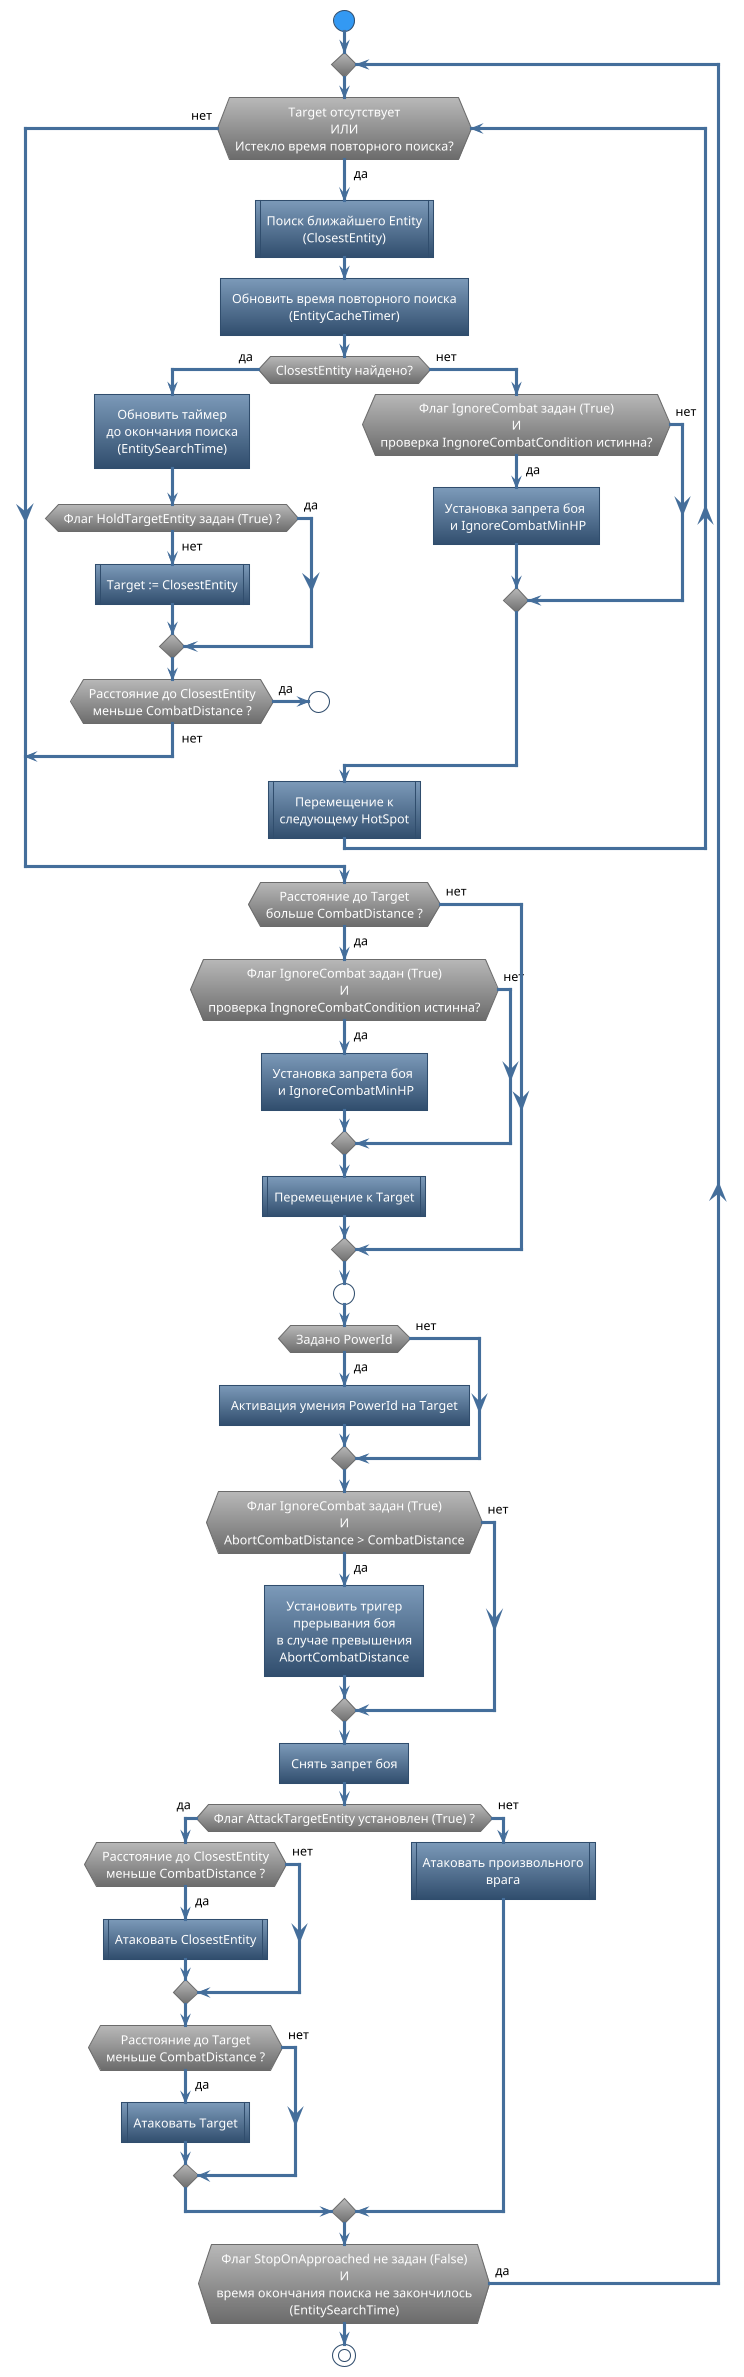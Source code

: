 @startuml
!theme spacelab
skinparam DefaultTextAlignment Center
'skinparam ConditionStyle InsideDiamond
'skinparam BackgroundColor White

start

repeat

'partition "Поиск" {
    while (Target отсутствует\nИЛИ\nИстекло время повторного поиска?) is (<color:black>да)

        :Поиск ближайшего Entity\n(ClosestEntity)|
        :Обновить время повторного поиска\n(EntityCacheTimer)]
        if (ClosestEntity найдено?) then (<color:black>да) 
            :Обновить таймер\nдо окончания поиска\n(EntitySearchTime)]
            if (Флаг HoldTargetEntity задан (True) ?) then (<color:black>да) 
            else (<color:black>нет)
                :Target := ClosestEntity|
            endif 
            if (Расстояние до ClosestEntity\nменьше CombatDistance ?) then (<color:black>да)
                (А)
            else (<color:black>нет)
                break
            endif
        else (<color:black>нет)
            if (Флаг IgnoreCombat задан (True)\nИ\nпроверка IngnoreCombatCondition истинна?) then (<color:black>да) 
                :Установка запрета боя \n и IgnoreCombatMinHP]
            else (<color:black>нет)
            endif
        endif
        ' if (Target отсутствует ?) then (<color:black>нет) 
        '     break
        ' else (<color:black>да)
        ' endif
        :Перемещение к\nследующему HotSpot|
    endwhile (<color:black>нет)
'}

'partition "Перемещение" {
if (Расстояние до Target\nбольше CombatDistance ?) then (<color:black>да)
    if (Флаг IgnoreCombat задан (True)\nИ\nпроверка IngnoreCombatCondition истинна?) then (<color:black>да) 
        :Установка запрета боя \n и IgnoreCombatMinHP]
    else (<color:black>нет)
    endif
    :Перемещение к Target|
else (<color:black>нет)
endif
'}

(А)

'partition "Бой" {
if (Задано PowerId) then (<color:black>да) 
    :Активация умения PowerId на Target]
else (<color:black>нет)
endif

if (Флаг IgnoreCombat задан (True)\nИ\nAbortCombatDistance > CombatDistance) then (<color:black>да) 
    :Установить тригер\nпрерывания боя\nв случае превышения\nAbortCombatDistance]
else (<color:black>нет)
endif

:Снять запрет боя]
if (Флаг АttackTargetEntity установлен (True) ?) then (<color:black>да)
    if(Расстояние до ClosestEntity\nменьше CombatDistance ?) then (<color:black>да)
        :Атаковать ClosestEntity|
    else (<color:black>нет)
    endif
    if(Расстояние до Target\nменьше CombatDistance ?) then (<color:black>да)
        :Атаковать Target|
    else (<color:black>нет)
    endif
else (<color:black>нет)
    :Атаковать произвольного\nврага|
endif
'}

repeat while (Флаг StopOnApproached не задан (False)\nИ\nвремя окончания поиска не закончилось\n(EntitySearchTime)) is (<color:black>да) 

stop

@enduml